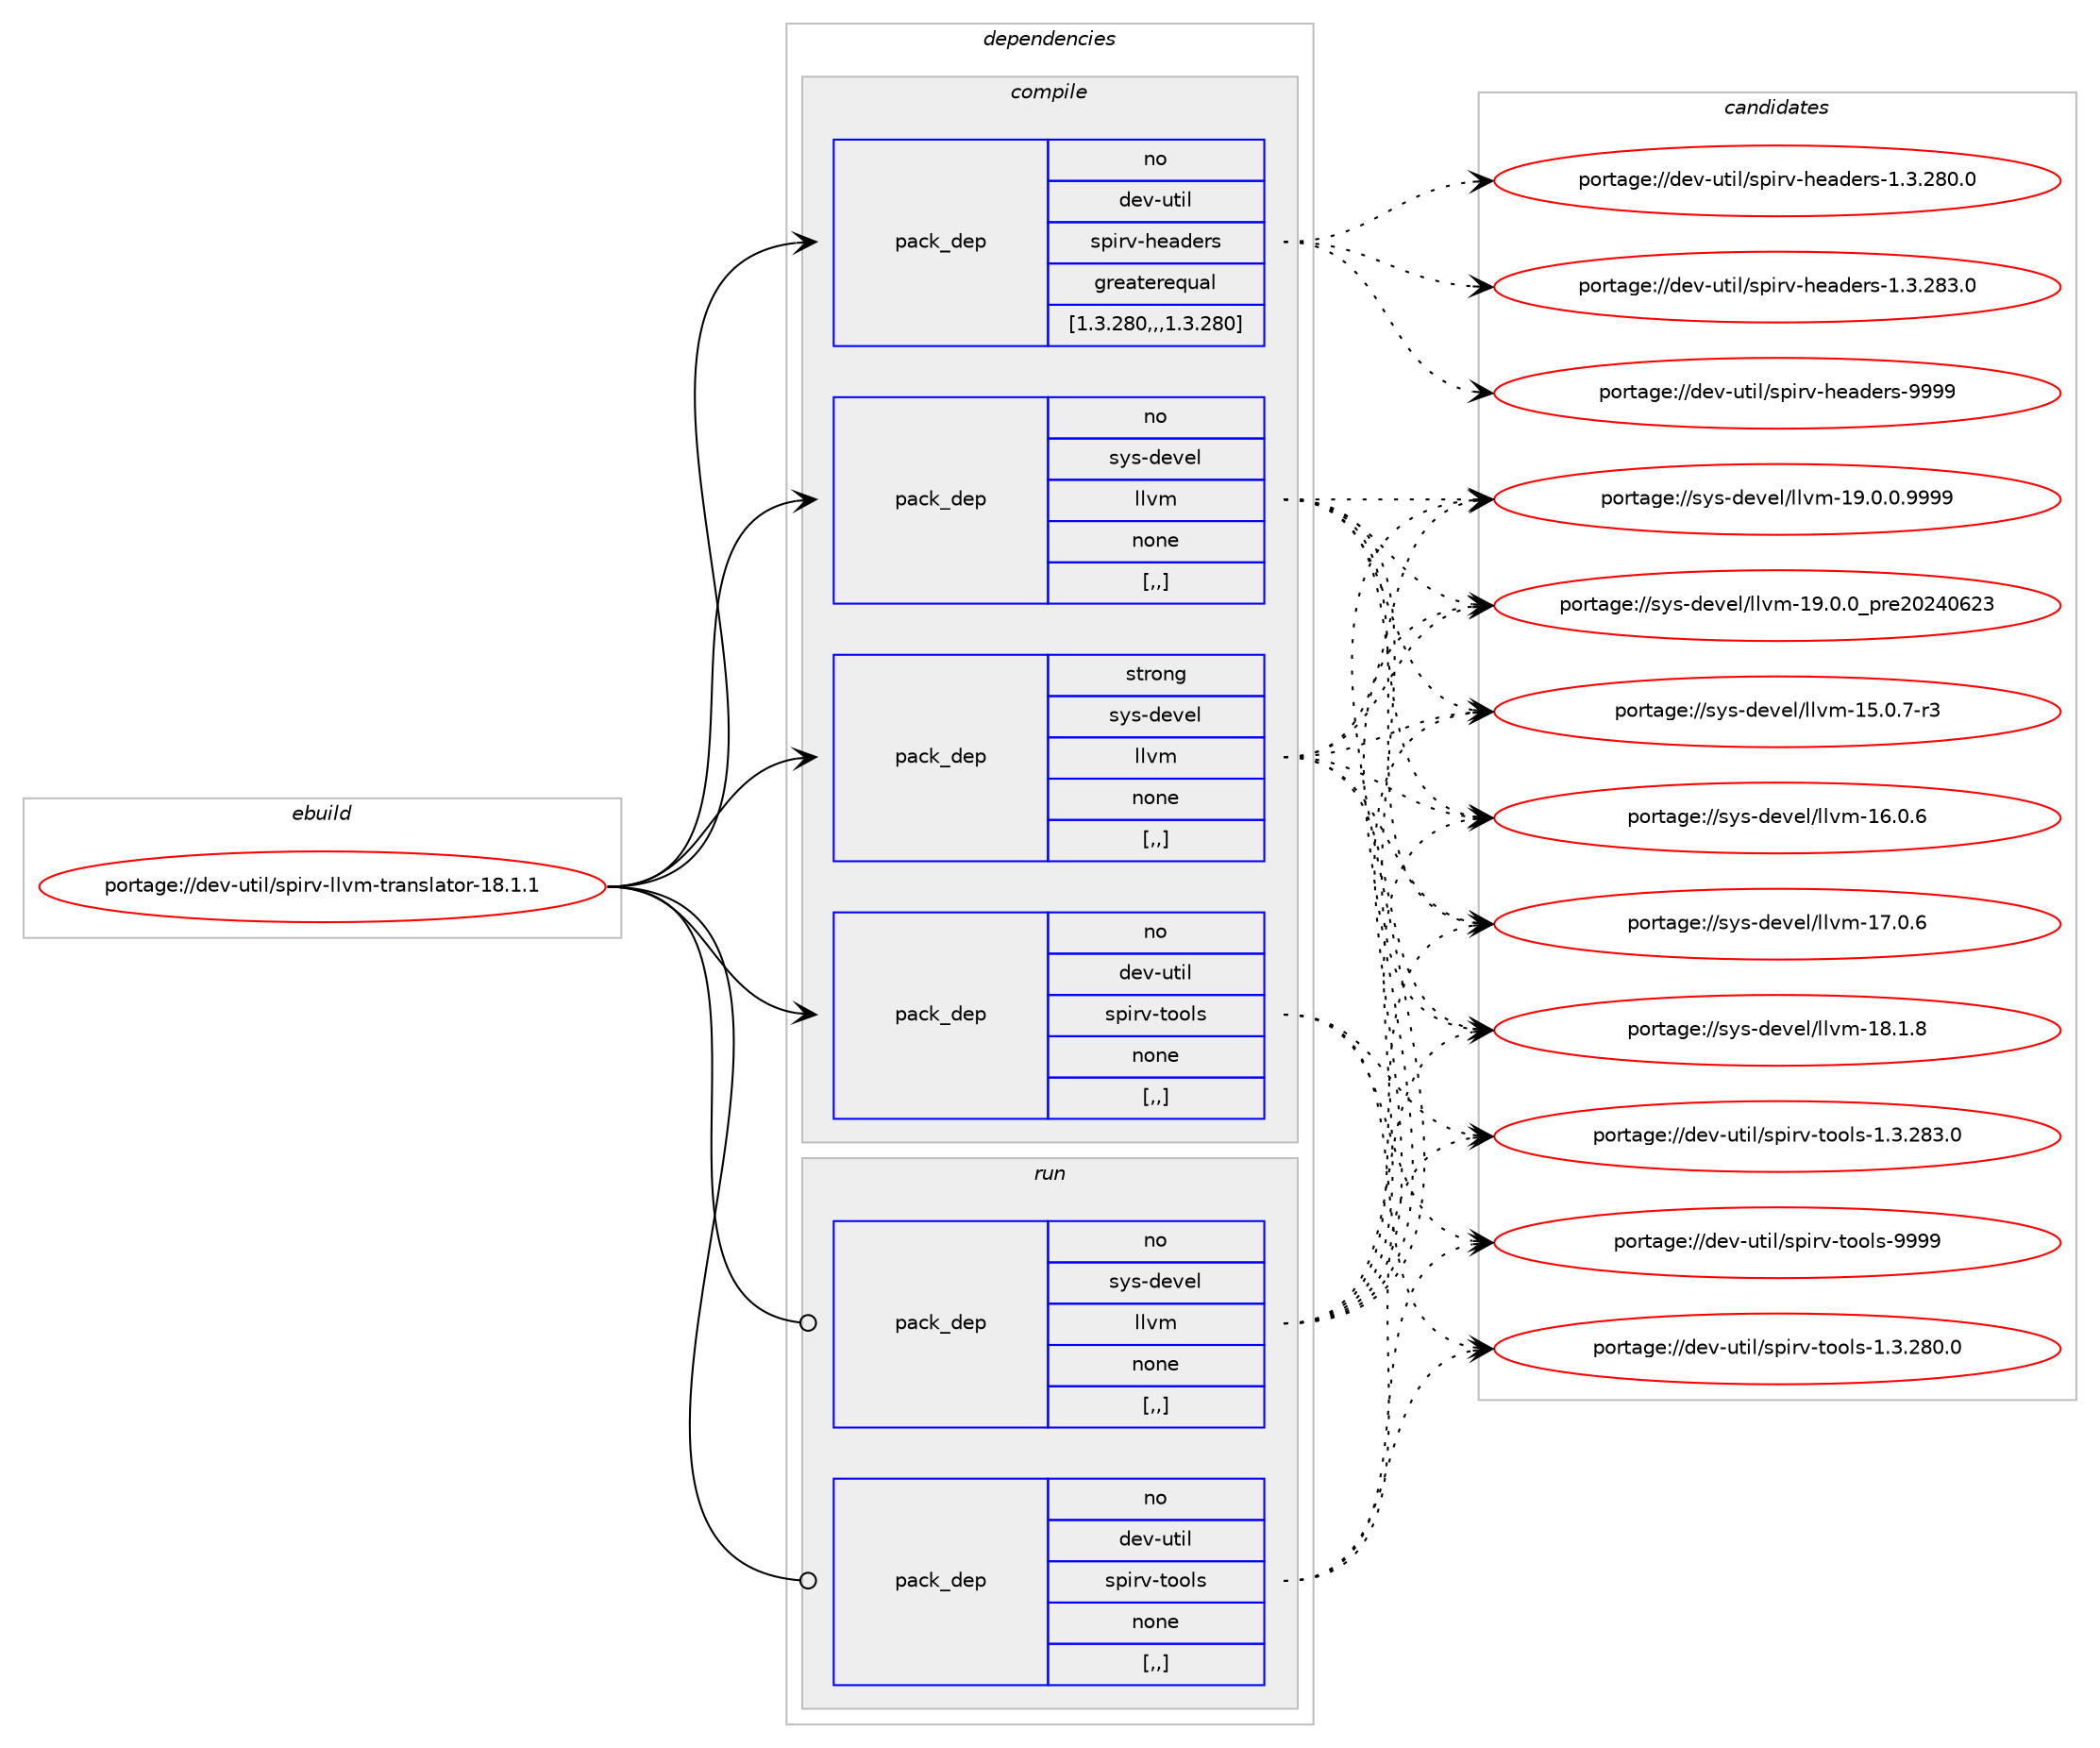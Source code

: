 digraph prolog {

# *************
# Graph options
# *************

newrank=true;
concentrate=true;
compound=true;
graph [rankdir=LR,fontname=Helvetica,fontsize=10,ranksep=1.5];#, ranksep=2.5, nodesep=0.2];
edge  [arrowhead=vee];
node  [fontname=Helvetica,fontsize=10];

# **********
# The ebuild
# **********

subgraph cluster_leftcol {
color=gray;
rank=same;
label=<<i>ebuild</i>>;
id [label="portage://dev-util/spirv-llvm-translator-18.1.1", color=red, width=4, href="../dev-util/spirv-llvm-translator-18.1.1.svg"];
}

# ****************
# The dependencies
# ****************

subgraph cluster_midcol {
color=gray;
label=<<i>dependencies</i>>;
subgraph cluster_compile {
fillcolor="#eeeeee";
style=filled;
label=<<i>compile</i>>;
subgraph pack153485 {
dependency215244 [label=<<TABLE BORDER="0" CELLBORDER="1" CELLSPACING="0" CELLPADDING="4" WIDTH="220"><TR><TD ROWSPAN="6" CELLPADDING="30">pack_dep</TD></TR><TR><TD WIDTH="110">no</TD></TR><TR><TD>dev-util</TD></TR><TR><TD>spirv-headers</TD></TR><TR><TD>greaterequal</TD></TR><TR><TD>[1.3.280,,,1.3.280]</TD></TR></TABLE>>, shape=none, color=blue];
}
id:e -> dependency215244:w [weight=20,style="solid",arrowhead="vee"];
subgraph pack153486 {
dependency215245 [label=<<TABLE BORDER="0" CELLBORDER="1" CELLSPACING="0" CELLPADDING="4" WIDTH="220"><TR><TD ROWSPAN="6" CELLPADDING="30">pack_dep</TD></TR><TR><TD WIDTH="110">no</TD></TR><TR><TD>dev-util</TD></TR><TR><TD>spirv-tools</TD></TR><TR><TD>none</TD></TR><TR><TD>[,,]</TD></TR></TABLE>>, shape=none, color=blue];
}
id:e -> dependency215245:w [weight=20,style="solid",arrowhead="vee"];
subgraph pack153487 {
dependency215246 [label=<<TABLE BORDER="0" CELLBORDER="1" CELLSPACING="0" CELLPADDING="4" WIDTH="220"><TR><TD ROWSPAN="6" CELLPADDING="30">pack_dep</TD></TR><TR><TD WIDTH="110">no</TD></TR><TR><TD>sys-devel</TD></TR><TR><TD>llvm</TD></TR><TR><TD>none</TD></TR><TR><TD>[,,]</TD></TR></TABLE>>, shape=none, color=blue];
}
id:e -> dependency215246:w [weight=20,style="solid",arrowhead="vee"];
subgraph pack153488 {
dependency215247 [label=<<TABLE BORDER="0" CELLBORDER="1" CELLSPACING="0" CELLPADDING="4" WIDTH="220"><TR><TD ROWSPAN="6" CELLPADDING="30">pack_dep</TD></TR><TR><TD WIDTH="110">strong</TD></TR><TR><TD>sys-devel</TD></TR><TR><TD>llvm</TD></TR><TR><TD>none</TD></TR><TR><TD>[,,]</TD></TR></TABLE>>, shape=none, color=blue];
}
id:e -> dependency215247:w [weight=20,style="solid",arrowhead="vee"];
}
subgraph cluster_compileandrun {
fillcolor="#eeeeee";
style=filled;
label=<<i>compile and run</i>>;
}
subgraph cluster_run {
fillcolor="#eeeeee";
style=filled;
label=<<i>run</i>>;
subgraph pack153489 {
dependency215248 [label=<<TABLE BORDER="0" CELLBORDER="1" CELLSPACING="0" CELLPADDING="4" WIDTH="220"><TR><TD ROWSPAN="6" CELLPADDING="30">pack_dep</TD></TR><TR><TD WIDTH="110">no</TD></TR><TR><TD>dev-util</TD></TR><TR><TD>spirv-tools</TD></TR><TR><TD>none</TD></TR><TR><TD>[,,]</TD></TR></TABLE>>, shape=none, color=blue];
}
id:e -> dependency215248:w [weight=20,style="solid",arrowhead="odot"];
subgraph pack153490 {
dependency215249 [label=<<TABLE BORDER="0" CELLBORDER="1" CELLSPACING="0" CELLPADDING="4" WIDTH="220"><TR><TD ROWSPAN="6" CELLPADDING="30">pack_dep</TD></TR><TR><TD WIDTH="110">no</TD></TR><TR><TD>sys-devel</TD></TR><TR><TD>llvm</TD></TR><TR><TD>none</TD></TR><TR><TD>[,,]</TD></TR></TABLE>>, shape=none, color=blue];
}
id:e -> dependency215249:w [weight=20,style="solid",arrowhead="odot"];
}
}

# **************
# The candidates
# **************

subgraph cluster_choices {
rank=same;
color=gray;
label=<<i>candidates</i>>;

subgraph choice153485 {
color=black;
nodesep=1;
choice1001011184511711610510847115112105114118451041019710010111411545494651465056484648 [label="portage://dev-util/spirv-headers-1.3.280.0", color=red, width=4,href="../dev-util/spirv-headers-1.3.280.0.svg"];
choice1001011184511711610510847115112105114118451041019710010111411545494651465056514648 [label="portage://dev-util/spirv-headers-1.3.283.0", color=red, width=4,href="../dev-util/spirv-headers-1.3.283.0.svg"];
choice100101118451171161051084711511210511411845104101971001011141154557575757 [label="portage://dev-util/spirv-headers-9999", color=red, width=4,href="../dev-util/spirv-headers-9999.svg"];
dependency215244:e -> choice1001011184511711610510847115112105114118451041019710010111411545494651465056484648:w [style=dotted,weight="100"];
dependency215244:e -> choice1001011184511711610510847115112105114118451041019710010111411545494651465056514648:w [style=dotted,weight="100"];
dependency215244:e -> choice100101118451171161051084711511210511411845104101971001011141154557575757:w [style=dotted,weight="100"];
}
subgraph choice153486 {
color=black;
nodesep=1;
choice10010111845117116105108471151121051141184511611111110811545494651465056484648 [label="portage://dev-util/spirv-tools-1.3.280.0", color=red, width=4,href="../dev-util/spirv-tools-1.3.280.0.svg"];
choice10010111845117116105108471151121051141184511611111110811545494651465056514648 [label="portage://dev-util/spirv-tools-1.3.283.0", color=red, width=4,href="../dev-util/spirv-tools-1.3.283.0.svg"];
choice1001011184511711610510847115112105114118451161111111081154557575757 [label="portage://dev-util/spirv-tools-9999", color=red, width=4,href="../dev-util/spirv-tools-9999.svg"];
dependency215245:e -> choice10010111845117116105108471151121051141184511611111110811545494651465056484648:w [style=dotted,weight="100"];
dependency215245:e -> choice10010111845117116105108471151121051141184511611111110811545494651465056514648:w [style=dotted,weight="100"];
dependency215245:e -> choice1001011184511711610510847115112105114118451161111111081154557575757:w [style=dotted,weight="100"];
}
subgraph choice153487 {
color=black;
nodesep=1;
choice1151211154510010111810110847108108118109454953464846554511451 [label="portage://sys-devel/llvm-15.0.7-r3", color=red, width=4,href="../sys-devel/llvm-15.0.7-r3.svg"];
choice115121115451001011181011084710810811810945495446484654 [label="portage://sys-devel/llvm-16.0.6", color=red, width=4,href="../sys-devel/llvm-16.0.6.svg"];
choice115121115451001011181011084710810811810945495546484654 [label="portage://sys-devel/llvm-17.0.6", color=red, width=4,href="../sys-devel/llvm-17.0.6.svg"];
choice115121115451001011181011084710810811810945495646494656 [label="portage://sys-devel/llvm-18.1.8", color=red, width=4,href="../sys-devel/llvm-18.1.8.svg"];
choice1151211154510010111810110847108108118109454957464846484657575757 [label="portage://sys-devel/llvm-19.0.0.9999", color=red, width=4,href="../sys-devel/llvm-19.0.0.9999.svg"];
choice115121115451001011181011084710810811810945495746484648951121141015048505248545051 [label="portage://sys-devel/llvm-19.0.0_pre20240623", color=red, width=4,href="../sys-devel/llvm-19.0.0_pre20240623.svg"];
dependency215246:e -> choice1151211154510010111810110847108108118109454953464846554511451:w [style=dotted,weight="100"];
dependency215246:e -> choice115121115451001011181011084710810811810945495446484654:w [style=dotted,weight="100"];
dependency215246:e -> choice115121115451001011181011084710810811810945495546484654:w [style=dotted,weight="100"];
dependency215246:e -> choice115121115451001011181011084710810811810945495646494656:w [style=dotted,weight="100"];
dependency215246:e -> choice1151211154510010111810110847108108118109454957464846484657575757:w [style=dotted,weight="100"];
dependency215246:e -> choice115121115451001011181011084710810811810945495746484648951121141015048505248545051:w [style=dotted,weight="100"];
}
subgraph choice153488 {
color=black;
nodesep=1;
choice1151211154510010111810110847108108118109454953464846554511451 [label="portage://sys-devel/llvm-15.0.7-r3", color=red, width=4,href="../sys-devel/llvm-15.0.7-r3.svg"];
choice115121115451001011181011084710810811810945495446484654 [label="portage://sys-devel/llvm-16.0.6", color=red, width=4,href="../sys-devel/llvm-16.0.6.svg"];
choice115121115451001011181011084710810811810945495546484654 [label="portage://sys-devel/llvm-17.0.6", color=red, width=4,href="../sys-devel/llvm-17.0.6.svg"];
choice115121115451001011181011084710810811810945495646494656 [label="portage://sys-devel/llvm-18.1.8", color=red, width=4,href="../sys-devel/llvm-18.1.8.svg"];
choice1151211154510010111810110847108108118109454957464846484657575757 [label="portage://sys-devel/llvm-19.0.0.9999", color=red, width=4,href="../sys-devel/llvm-19.0.0.9999.svg"];
choice115121115451001011181011084710810811810945495746484648951121141015048505248545051 [label="portage://sys-devel/llvm-19.0.0_pre20240623", color=red, width=4,href="../sys-devel/llvm-19.0.0_pre20240623.svg"];
dependency215247:e -> choice1151211154510010111810110847108108118109454953464846554511451:w [style=dotted,weight="100"];
dependency215247:e -> choice115121115451001011181011084710810811810945495446484654:w [style=dotted,weight="100"];
dependency215247:e -> choice115121115451001011181011084710810811810945495546484654:w [style=dotted,weight="100"];
dependency215247:e -> choice115121115451001011181011084710810811810945495646494656:w [style=dotted,weight="100"];
dependency215247:e -> choice1151211154510010111810110847108108118109454957464846484657575757:w [style=dotted,weight="100"];
dependency215247:e -> choice115121115451001011181011084710810811810945495746484648951121141015048505248545051:w [style=dotted,weight="100"];
}
subgraph choice153489 {
color=black;
nodesep=1;
choice10010111845117116105108471151121051141184511611111110811545494651465056484648 [label="portage://dev-util/spirv-tools-1.3.280.0", color=red, width=4,href="../dev-util/spirv-tools-1.3.280.0.svg"];
choice10010111845117116105108471151121051141184511611111110811545494651465056514648 [label="portage://dev-util/spirv-tools-1.3.283.0", color=red, width=4,href="../dev-util/spirv-tools-1.3.283.0.svg"];
choice1001011184511711610510847115112105114118451161111111081154557575757 [label="portage://dev-util/spirv-tools-9999", color=red, width=4,href="../dev-util/spirv-tools-9999.svg"];
dependency215248:e -> choice10010111845117116105108471151121051141184511611111110811545494651465056484648:w [style=dotted,weight="100"];
dependency215248:e -> choice10010111845117116105108471151121051141184511611111110811545494651465056514648:w [style=dotted,weight="100"];
dependency215248:e -> choice1001011184511711610510847115112105114118451161111111081154557575757:w [style=dotted,weight="100"];
}
subgraph choice153490 {
color=black;
nodesep=1;
choice1151211154510010111810110847108108118109454953464846554511451 [label="portage://sys-devel/llvm-15.0.7-r3", color=red, width=4,href="../sys-devel/llvm-15.0.7-r3.svg"];
choice115121115451001011181011084710810811810945495446484654 [label="portage://sys-devel/llvm-16.0.6", color=red, width=4,href="../sys-devel/llvm-16.0.6.svg"];
choice115121115451001011181011084710810811810945495546484654 [label="portage://sys-devel/llvm-17.0.6", color=red, width=4,href="../sys-devel/llvm-17.0.6.svg"];
choice115121115451001011181011084710810811810945495646494656 [label="portage://sys-devel/llvm-18.1.8", color=red, width=4,href="../sys-devel/llvm-18.1.8.svg"];
choice1151211154510010111810110847108108118109454957464846484657575757 [label="portage://sys-devel/llvm-19.0.0.9999", color=red, width=4,href="../sys-devel/llvm-19.0.0.9999.svg"];
choice115121115451001011181011084710810811810945495746484648951121141015048505248545051 [label="portage://sys-devel/llvm-19.0.0_pre20240623", color=red, width=4,href="../sys-devel/llvm-19.0.0_pre20240623.svg"];
dependency215249:e -> choice1151211154510010111810110847108108118109454953464846554511451:w [style=dotted,weight="100"];
dependency215249:e -> choice115121115451001011181011084710810811810945495446484654:w [style=dotted,weight="100"];
dependency215249:e -> choice115121115451001011181011084710810811810945495546484654:w [style=dotted,weight="100"];
dependency215249:e -> choice115121115451001011181011084710810811810945495646494656:w [style=dotted,weight="100"];
dependency215249:e -> choice1151211154510010111810110847108108118109454957464846484657575757:w [style=dotted,weight="100"];
dependency215249:e -> choice115121115451001011181011084710810811810945495746484648951121141015048505248545051:w [style=dotted,weight="100"];
}
}

}
